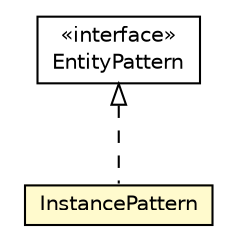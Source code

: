 #!/usr/local/bin/dot
#
# Class diagram 
# Generated by UMLGraph version R5_6-24-gf6e263 (http://www.umlgraph.org/)
#

digraph G {
	edge [fontname="Helvetica",fontsize=10,labelfontname="Helvetica",labelfontsize=10];
	node [fontname="Helvetica",fontsize=10,shape=plaintext];
	nodesep=0.25;
	ranksep=0.5;
	// org.universAAL.middleware.interfaces.configuration.configurationEditionTypes.pattern.InstancePattern
	c4907124 [label=<<table title="org.universAAL.middleware.interfaces.configuration.configurationEditionTypes.pattern.InstancePattern" border="0" cellborder="1" cellspacing="0" cellpadding="2" port="p" bgcolor="lemonChiffon" href="./InstancePattern.html">
		<tr><td><table border="0" cellspacing="0" cellpadding="1">
<tr><td align="center" balign="center"> InstancePattern </td></tr>
		</table></td></tr>
		</table>>, URL="./InstancePattern.html", fontname="Helvetica", fontcolor="black", fontsize=10.0];
	// org.universAAL.middleware.interfaces.configuration.configurationEditionTypes.pattern.EntityPattern
	c4907127 [label=<<table title="org.universAAL.middleware.interfaces.configuration.configurationEditionTypes.pattern.EntityPattern" border="0" cellborder="1" cellspacing="0" cellpadding="2" port="p" href="./EntityPattern.html">
		<tr><td><table border="0" cellspacing="0" cellpadding="1">
<tr><td align="center" balign="center"> &#171;interface&#187; </td></tr>
<tr><td align="center" balign="center"> EntityPattern </td></tr>
		</table></td></tr>
		</table>>, URL="./EntityPattern.html", fontname="Helvetica", fontcolor="black", fontsize=10.0];
	//org.universAAL.middleware.interfaces.configuration.configurationEditionTypes.pattern.InstancePattern implements org.universAAL.middleware.interfaces.configuration.configurationEditionTypes.pattern.EntityPattern
	c4907127:p -> c4907124:p [dir=back,arrowtail=empty,style=dashed];
}

